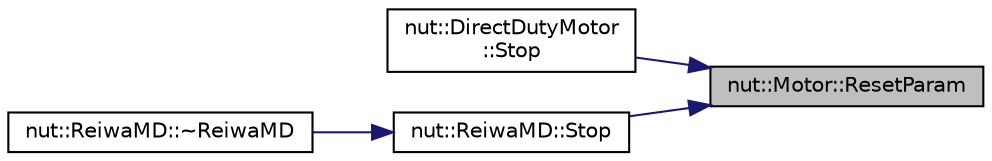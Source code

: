 digraph "nut::Motor::ResetParam"
{
 // LATEX_PDF_SIZE
  edge [fontname="Helvetica",fontsize="10",labelfontname="Helvetica",labelfontsize="10"];
  node [fontname="Helvetica",fontsize="10",shape=record];
  rankdir="RL";
  Node1 [label="nut::Motor::ResetParam",height=0.2,width=0.4,color="black", fillcolor="grey75", style="filled", fontcolor="black",tooltip="パラメータ&目標値リセット"];
  Node1 -> Node2 [dir="back",color="midnightblue",fontsize="10",style="solid",fontname="Helvetica"];
  Node2 [label="nut::DirectDutyMotor\l::Stop",height=0.2,width=0.4,color="black", fillcolor="white", style="filled",URL="$db/d01/classnut_1_1_direct_duty_motor.html#a7c5f0cf4b651a30f47f04b946c45e2c2",tooltip="制御ストップ"];
  Node1 -> Node3 [dir="back",color="midnightblue",fontsize="10",style="solid",fontname="Helvetica"];
  Node3 [label="nut::ReiwaMD::Stop",height=0.2,width=0.4,color="black", fillcolor="white", style="filled",URL="$df/da1/classnut_1_1_reiwa_m_d.html#a15c344a43e782cb4cb26ccc482e774a7",tooltip="制御ストップ"];
  Node3 -> Node4 [dir="back",color="midnightblue",fontsize="10",style="solid",fontname="Helvetica"];
  Node4 [label="nut::ReiwaMD::~ReiwaMD",height=0.2,width=0.4,color="black", fillcolor="white", style="filled",URL="$df/da1/classnut_1_1_reiwa_m_d.html#a0c51e75191c62c5d694b19898104244b",tooltip="デストラクタ"];
}
